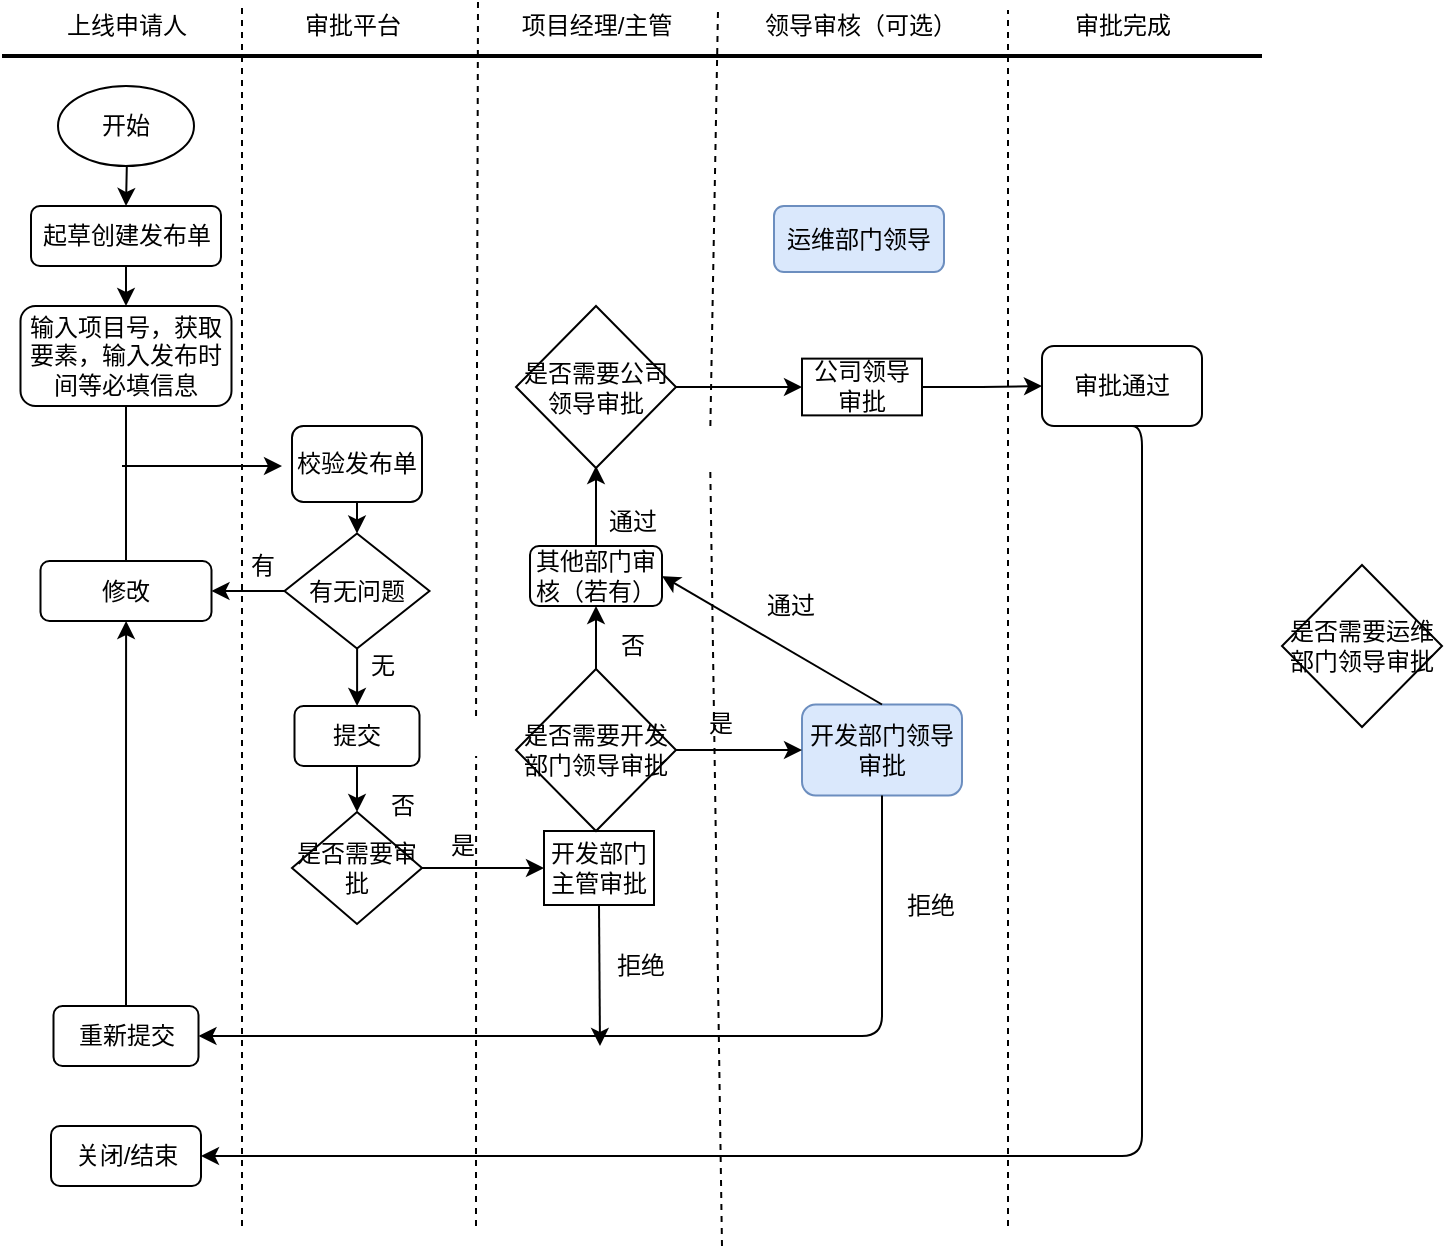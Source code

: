 <mxfile version="15.5.2" type="github">
  <diagram id="wOEtmpE22JPiZsjKgkxO" name="Page-1">
    <mxGraphModel dx="782" dy="352" grid="1" gridSize="10" guides="1" tooltips="1" connect="1" arrows="1" fold="1" page="1" pageScale="1" pageWidth="827" pageHeight="1169" math="0" shadow="0">
      <root>
        <mxCell id="0" />
        <mxCell id="1" parent="0" />
        <mxCell id="U-x_nso1w-7MmtHxoD05-55" value="" style="line;strokeWidth=2;html=1;" parent="1" vertex="1">
          <mxGeometry x="40" y="420" width="630" height="10" as="geometry" />
        </mxCell>
        <mxCell id="U-x_nso1w-7MmtHxoD05-60" value="上线申请人" style="text;html=1;align=center;verticalAlign=middle;resizable=0;points=[];autosize=1;strokeColor=none;" parent="1" vertex="1">
          <mxGeometry x="62" y="400" width="80" height="20" as="geometry" />
        </mxCell>
        <mxCell id="U-x_nso1w-7MmtHxoD05-61" value="项目经理/主管" style="text;html=1;align=center;verticalAlign=middle;resizable=0;points=[];autosize=1;strokeColor=none;" parent="1" vertex="1">
          <mxGeometry x="292" y="400" width="90" height="20" as="geometry" />
        </mxCell>
        <mxCell id="U-x_nso1w-7MmtHxoD05-62" value="领导审核（可选）" style="text;html=1;align=center;verticalAlign=middle;resizable=0;points=[];autosize=1;strokeColor=none;" parent="1" vertex="1">
          <mxGeometry x="413.5" y="400" width="110" height="20" as="geometry" />
        </mxCell>
        <mxCell id="U-x_nso1w-7MmtHxoD05-63" value="审批完成" style="text;html=1;align=center;verticalAlign=middle;resizable=0;points=[];autosize=1;strokeColor=none;" parent="1" vertex="1">
          <mxGeometry x="570" y="400" width="60" height="20" as="geometry" />
        </mxCell>
        <mxCell id="U-x_nso1w-7MmtHxoD05-68" style="edgeStyle=orthogonalEdgeStyle;rounded=0;orthogonalLoop=1;jettySize=auto;html=1;exitX=0.5;exitY=1;exitDx=0;exitDy=0;entryX=0.5;entryY=0;entryDx=0;entryDy=0;" parent="1" target="U-x_nso1w-7MmtHxoD05-65" edge="1">
          <mxGeometry relative="1" as="geometry">
            <mxPoint x="102" y="450" as="sourcePoint" />
          </mxGeometry>
        </mxCell>
        <mxCell id="U-x_nso1w-7MmtHxoD05-64" value="开始" style="ellipse;whiteSpace=wrap;html=1;" parent="1" vertex="1">
          <mxGeometry x="68" y="440" width="68" height="40" as="geometry" />
        </mxCell>
        <mxCell id="U-x_nso1w-7MmtHxoD05-69" value="" style="edgeStyle=orthogonalEdgeStyle;rounded=0;orthogonalLoop=1;jettySize=auto;html=1;" parent="1" source="U-x_nso1w-7MmtHxoD05-65" target="U-x_nso1w-7MmtHxoD05-67" edge="1">
          <mxGeometry relative="1" as="geometry" />
        </mxCell>
        <mxCell id="U-x_nso1w-7MmtHxoD05-65" value="起草创建发布单" style="rounded=1;whiteSpace=wrap;html=1;" parent="1" vertex="1">
          <mxGeometry x="54.5" y="500" width="95" height="30" as="geometry" />
        </mxCell>
        <mxCell id="U-x_nso1w-7MmtHxoD05-67" value="输入项目号，获取要素，输入发布时间等必填信息" style="rounded=1;whiteSpace=wrap;html=1;" parent="1" vertex="1">
          <mxGeometry x="49.25" y="550" width="105.5" height="50" as="geometry" />
        </mxCell>
        <mxCell id="U-x_nso1w-7MmtHxoD05-72" value="修改" style="rounded=1;whiteSpace=wrap;html=1;" parent="1" vertex="1">
          <mxGeometry x="59.25" y="677.5" width="85.5" height="30" as="geometry" />
        </mxCell>
        <mxCell id="U-x_nso1w-7MmtHxoD05-75" value="" style="edgeStyle=orthogonalEdgeStyle;rounded=0;orthogonalLoop=1;jettySize=auto;html=1;exitX=0.5;exitY=0;exitDx=0;exitDy=0;" parent="1" source="HqEoBKaH_x2RzY1JDvCR-24" target="U-x_nso1w-7MmtHxoD05-72" edge="1">
          <mxGeometry relative="1" as="geometry">
            <mxPoint x="102" y="800" as="sourcePoint" />
          </mxGeometry>
        </mxCell>
        <mxCell id="U-x_nso1w-7MmtHxoD05-90" value="开发部门领导审批" style="rounded=1;whiteSpace=wrap;html=1;fillColor=#dae8fc;strokeColor=#6c8ebf;" parent="1" vertex="1">
          <mxGeometry x="440" y="749.25" width="80" height="45.5" as="geometry" />
        </mxCell>
        <mxCell id="U-x_nso1w-7MmtHxoD05-105" value="审批通过" style="rounded=1;whiteSpace=wrap;html=1;" parent="1" vertex="1">
          <mxGeometry x="560" y="570" width="80" height="40" as="geometry" />
        </mxCell>
        <mxCell id="U-x_nso1w-7MmtHxoD05-108" value="关闭/结束" style="rounded=1;whiteSpace=wrap;html=1;" parent="1" vertex="1">
          <mxGeometry x="64.5" y="960" width="75" height="30" as="geometry" />
        </mxCell>
        <mxCell id="HqEoBKaH_x2RzY1JDvCR-3" value="审批平台" style="text;html=1;align=center;verticalAlign=middle;resizable=0;points=[];autosize=1;strokeColor=none;" parent="1" vertex="1">
          <mxGeometry x="185" y="400" width="60" height="20" as="geometry" />
        </mxCell>
        <mxCell id="HqEoBKaH_x2RzY1JDvCR-4" value="" style="endArrow=none;html=1;exitX=0.5;exitY=0;exitDx=0;exitDy=0;entryX=0.5;entryY=1;entryDx=0;entryDy=0;" parent="1" source="U-x_nso1w-7MmtHxoD05-72" target="U-x_nso1w-7MmtHxoD05-67" edge="1">
          <mxGeometry width="50" height="50" relative="1" as="geometry">
            <mxPoint x="210" y="700" as="sourcePoint" />
            <mxPoint x="260" y="650" as="targetPoint" />
          </mxGeometry>
        </mxCell>
        <mxCell id="HqEoBKaH_x2RzY1JDvCR-5" value="" style="endArrow=classic;html=1;" parent="1" edge="1">
          <mxGeometry width="50" height="50" relative="1" as="geometry">
            <mxPoint x="100" y="630" as="sourcePoint" />
            <mxPoint x="180" y="630" as="targetPoint" />
          </mxGeometry>
        </mxCell>
        <mxCell id="HqEoBKaH_x2RzY1JDvCR-6" value="校验发布单" style="rounded=1;whiteSpace=wrap;html=1;" parent="1" vertex="1">
          <mxGeometry x="185" y="610" width="65" height="38" as="geometry" />
        </mxCell>
        <mxCell id="HqEoBKaH_x2RzY1JDvCR-9" value="" style="edgeStyle=orthogonalEdgeStyle;rounded=0;orthogonalLoop=1;jettySize=auto;html=1;" parent="1" source="HqEoBKaH_x2RzY1JDvCR-7" target="U-x_nso1w-7MmtHxoD05-72" edge="1">
          <mxGeometry relative="1" as="geometry" />
        </mxCell>
        <mxCell id="HqEoBKaH_x2RzY1JDvCR-14" value="" style="edgeStyle=orthogonalEdgeStyle;rounded=0;orthogonalLoop=1;jettySize=auto;html=1;" parent="1" source="HqEoBKaH_x2RzY1JDvCR-7" target="HqEoBKaH_x2RzY1JDvCR-8" edge="1">
          <mxGeometry relative="1" as="geometry" />
        </mxCell>
        <mxCell id="HqEoBKaH_x2RzY1JDvCR-7" value="有无问题" style="rhombus;whiteSpace=wrap;html=1;" parent="1" vertex="1">
          <mxGeometry x="181.25" y="663.75" width="72.5" height="57.5" as="geometry" />
        </mxCell>
        <mxCell id="HqEoBKaH_x2RzY1JDvCR-8" value="提交" style="rounded=1;whiteSpace=wrap;html=1;" parent="1" vertex="1">
          <mxGeometry x="186.25" y="750" width="62.5" height="30" as="geometry" />
        </mxCell>
        <mxCell id="HqEoBKaH_x2RzY1JDvCR-10" value="有" style="text;html=1;align=center;verticalAlign=middle;resizable=0;points=[];autosize=1;strokeColor=none;" parent="1" vertex="1">
          <mxGeometry x="155" y="670" width="30" height="20" as="geometry" />
        </mxCell>
        <mxCell id="HqEoBKaH_x2RzY1JDvCR-15" value="无" style="text;html=1;align=center;verticalAlign=middle;resizable=0;points=[];autosize=1;strokeColor=none;" parent="1" vertex="1">
          <mxGeometry x="215" y="720" width="30" height="20" as="geometry" />
        </mxCell>
        <mxCell id="HqEoBKaH_x2RzY1JDvCR-16" value="" style="endArrow=classic;html=1;exitX=0.5;exitY=1;exitDx=0;exitDy=0;entryX=0.5;entryY=0;entryDx=0;entryDy=0;" parent="1" source="HqEoBKaH_x2RzY1JDvCR-6" target="HqEoBKaH_x2RzY1JDvCR-7" edge="1">
          <mxGeometry width="50" height="50" relative="1" as="geometry">
            <mxPoint x="300" y="690" as="sourcePoint" />
            <mxPoint x="350" y="640" as="targetPoint" />
          </mxGeometry>
        </mxCell>
        <mxCell id="HqEoBKaH_x2RzY1JDvCR-24" value="重新提交" style="rounded=1;whiteSpace=wrap;html=1;" parent="1" vertex="1">
          <mxGeometry x="65.75" y="900" width="72.5" height="30" as="geometry" />
        </mxCell>
        <mxCell id="HqEoBKaH_x2RzY1JDvCR-35" value="" style="endArrow=none;dashed=1;html=1;" parent="1" edge="1">
          <mxGeometry width="50" height="50" relative="1" as="geometry">
            <mxPoint x="160" y="1010" as="sourcePoint" />
            <mxPoint x="160" y="400" as="targetPoint" />
          </mxGeometry>
        </mxCell>
        <mxCell id="HqEoBKaH_x2RzY1JDvCR-36" value="" style="endArrow=none;dashed=1;html=1;startArrow=none;" parent="1" edge="1">
          <mxGeometry width="50" height="50" relative="1" as="geometry">
            <mxPoint x="277.027" y="755" as="sourcePoint" />
            <mxPoint x="278" y="398" as="targetPoint" />
          </mxGeometry>
        </mxCell>
        <mxCell id="HqEoBKaH_x2RzY1JDvCR-37" value="" style="endArrow=none;dashed=1;html=1;startArrow=none;" parent="1" edge="1">
          <mxGeometry width="50" height="50" relative="1" as="geometry">
            <mxPoint x="394.183" y="610" as="sourcePoint" />
            <mxPoint x="398" y="402" as="targetPoint" />
          </mxGeometry>
        </mxCell>
        <mxCell id="HqEoBKaH_x2RzY1JDvCR-38" value="" style="endArrow=none;dashed=1;html=1;" parent="1" edge="1">
          <mxGeometry width="50" height="50" relative="1" as="geometry">
            <mxPoint x="543" y="1010" as="sourcePoint" />
            <mxPoint x="543" y="402" as="targetPoint" />
          </mxGeometry>
        </mxCell>
        <mxCell id="jdWf3Xg9EVknnD4Y-a3p-13" value="" style="edgeStyle=segmentEdgeStyle;endArrow=classic;html=1;exitX=0.5;exitY=1;exitDx=0;exitDy=0;entryX=1;entryY=0.5;entryDx=0;entryDy=0;" parent="1" source="U-x_nso1w-7MmtHxoD05-105" target="U-x_nso1w-7MmtHxoD05-108" edge="1">
          <mxGeometry width="50" height="50" relative="1" as="geometry">
            <mxPoint x="380" y="780" as="sourcePoint" />
            <mxPoint x="430" y="730" as="targetPoint" />
            <Array as="points">
              <mxPoint x="610" y="975" />
            </Array>
          </mxGeometry>
        </mxCell>
        <mxCell id="omOSldG2wk0KL-9rxv3P-10" value="运维部门领导" style="rounded=1;whiteSpace=wrap;html=1;fillColor=#dae8fc;strokeColor=#6c8ebf;" parent="1" vertex="1">
          <mxGeometry x="426" y="500" width="85" height="33" as="geometry" />
        </mxCell>
        <mxCell id="47lcdX43vBICWAATaFy0-12" value="" style="endArrow=none;dashed=1;html=1;" parent="1" edge="1">
          <mxGeometry width="50" height="50" relative="1" as="geometry">
            <mxPoint x="400" y="1020" as="sourcePoint" />
            <mxPoint x="394.117" y="630" as="targetPoint" />
          </mxGeometry>
        </mxCell>
        <mxCell id="lKxw1OSJafKUPkhoPLEP-4" value="" style="endArrow=none;dashed=1;html=1;" parent="1" edge="1">
          <mxGeometry width="50" height="50" relative="1" as="geometry">
            <mxPoint x="277" y="1010" as="sourcePoint" />
            <mxPoint x="277.052" y="775" as="targetPoint" />
          </mxGeometry>
        </mxCell>
        <mxCell id="iS8L4bPXQPco_U9SO91Z-4" value="" style="edgeStyle=orthogonalEdgeStyle;rounded=0;orthogonalLoop=1;jettySize=auto;html=1;" parent="1" source="iS8L4bPXQPco_U9SO91Z-1" target="iS8L4bPXQPco_U9SO91Z-3" edge="1">
          <mxGeometry relative="1" as="geometry" />
        </mxCell>
        <mxCell id="iS8L4bPXQPco_U9SO91Z-1" value="是否需要审批" style="rhombus;whiteSpace=wrap;html=1;" parent="1" vertex="1">
          <mxGeometry x="185" y="803" width="65" height="56" as="geometry" />
        </mxCell>
        <mxCell id="iS8L4bPXQPco_U9SO91Z-3" value="开发部门主管审批" style="whiteSpace=wrap;html=1;" parent="1" vertex="1">
          <mxGeometry x="311" y="812.5" width="55" height="37" as="geometry" />
        </mxCell>
        <mxCell id="iS8L4bPXQPco_U9SO91Z-40" value="" style="edgeStyle=orthogonalEdgeStyle;rounded=0;orthogonalLoop=1;jettySize=auto;html=1;" parent="1" source="iS8L4bPXQPco_U9SO91Z-5" target="iS8L4bPXQPco_U9SO91Z-39" edge="1">
          <mxGeometry relative="1" as="geometry" />
        </mxCell>
        <mxCell id="iS8L4bPXQPco_U9SO91Z-44" value="" style="edgeStyle=orthogonalEdgeStyle;rounded=0;orthogonalLoop=1;jettySize=auto;html=1;" parent="1" source="iS8L4bPXQPco_U9SO91Z-5" target="U-x_nso1w-7MmtHxoD05-90" edge="1">
          <mxGeometry relative="1" as="geometry" />
        </mxCell>
        <mxCell id="iS8L4bPXQPco_U9SO91Z-5" value="是否需要开发部门领导审批" style="rhombus;whiteSpace=wrap;html=1;" parent="1" vertex="1">
          <mxGeometry x="297" y="731.5" width="80" height="81" as="geometry" />
        </mxCell>
        <mxCell id="iS8L4bPXQPco_U9SO91Z-7" value="是" style="text;html=1;align=center;verticalAlign=middle;resizable=0;points=[];autosize=1;strokeColor=none;" parent="1" vertex="1">
          <mxGeometry x="255" y="810" width="30" height="20" as="geometry" />
        </mxCell>
        <mxCell id="iS8L4bPXQPco_U9SO91Z-22" value="是否需要运维部门领导审批" style="rhombus;whiteSpace=wrap;html=1;" parent="1" vertex="1">
          <mxGeometry x="680" y="679.5" width="80" height="81" as="geometry" />
        </mxCell>
        <mxCell id="iS8L4bPXQPco_U9SO91Z-42" value="" style="edgeStyle=orthogonalEdgeStyle;rounded=0;orthogonalLoop=1;jettySize=auto;html=1;" parent="1" source="iS8L4bPXQPco_U9SO91Z-39" edge="1">
          <mxGeometry relative="1" as="geometry">
            <mxPoint x="337" y="630" as="targetPoint" />
          </mxGeometry>
        </mxCell>
        <mxCell id="iS8L4bPXQPco_U9SO91Z-39" value="其他部门审核（若有）" style="rounded=1;whiteSpace=wrap;html=1;" parent="1" vertex="1">
          <mxGeometry x="304" y="670" width="66" height="30" as="geometry" />
        </mxCell>
        <mxCell id="iS8L4bPXQPco_U9SO91Z-43" value="通过" style="text;html=1;align=center;verticalAlign=middle;resizable=0;points=[];autosize=1;strokeColor=none;" parent="1" vertex="1">
          <mxGeometry x="335" y="648" width="40" height="20" as="geometry" />
        </mxCell>
        <mxCell id="iS8L4bPXQPco_U9SO91Z-45" value="是" style="text;html=1;align=center;verticalAlign=middle;resizable=0;points=[];autosize=1;strokeColor=none;" parent="1" vertex="1">
          <mxGeometry x="384" y="749.25" width="30" height="20" as="geometry" />
        </mxCell>
        <mxCell id="iS8L4bPXQPco_U9SO91Z-47" value="" style="endArrow=classic;html=1;exitX=0.5;exitY=0;exitDx=0;exitDy=0;entryX=1;entryY=0.5;entryDx=0;entryDy=0;" parent="1" source="U-x_nso1w-7MmtHxoD05-90" edge="1" target="iS8L4bPXQPco_U9SO91Z-39">
          <mxGeometry width="50" height="50" relative="1" as="geometry">
            <mxPoint x="380" y="650" as="sourcePoint" />
            <mxPoint x="370" y="670" as="targetPoint" />
          </mxGeometry>
        </mxCell>
        <mxCell id="iS8L4bPXQPco_U9SO91Z-48" value="否" style="text;html=1;align=center;verticalAlign=middle;resizable=0;points=[];autosize=1;strokeColor=none;" parent="1" vertex="1">
          <mxGeometry x="340" y="710" width="30" height="20" as="geometry" />
        </mxCell>
        <mxCell id="iS8L4bPXQPco_U9SO91Z-55" value="拒绝" style="text;html=1;align=center;verticalAlign=middle;resizable=0;points=[];autosize=1;strokeColor=none;" parent="1" vertex="1">
          <mxGeometry x="338.5" y="870" width="40" height="20" as="geometry" />
        </mxCell>
        <mxCell id="iS8L4bPXQPco_U9SO91Z-56" value="通过" style="text;html=1;align=center;verticalAlign=middle;resizable=0;points=[];autosize=1;strokeColor=none;" parent="1" vertex="1">
          <mxGeometry x="414" y="690" width="40" height="20" as="geometry" />
        </mxCell>
        <mxCell id="iS8L4bPXQPco_U9SO91Z-57" value="" style="endArrow=classic;html=1;exitX=0.5;exitY=1;exitDx=0;exitDy=0;entryX=1;entryY=0.5;entryDx=0;entryDy=0;" parent="1" source="U-x_nso1w-7MmtHxoD05-90" target="HqEoBKaH_x2RzY1JDvCR-24" edge="1">
          <mxGeometry width="50" height="50" relative="1" as="geometry">
            <mxPoint x="380" y="800" as="sourcePoint" />
            <mxPoint x="340" y="920" as="targetPoint" />
            <Array as="points">
              <mxPoint x="480" y="915" />
            </Array>
          </mxGeometry>
        </mxCell>
        <mxCell id="iS8L4bPXQPco_U9SO91Z-59" value="拒绝" style="text;html=1;align=center;verticalAlign=middle;resizable=0;points=[];autosize=1;strokeColor=none;" parent="1" vertex="1">
          <mxGeometry x="483.5" y="840" width="40" height="20" as="geometry" />
        </mxCell>
        <mxCell id="iS8L4bPXQPco_U9SO91Z-60" value="" style="endArrow=classic;html=1;exitX=0.5;exitY=1;exitDx=0;exitDy=0;" parent="1" source="iS8L4bPXQPco_U9SO91Z-3" edge="1">
          <mxGeometry width="50" height="50" relative="1" as="geometry">
            <mxPoint x="380" y="800" as="sourcePoint" />
            <mxPoint x="339" y="920" as="targetPoint" />
          </mxGeometry>
        </mxCell>
        <mxCell id="iS8L4bPXQPco_U9SO91Z-62" value="" style="endArrow=classic;html=1;exitX=0.5;exitY=1;exitDx=0;exitDy=0;entryX=0.5;entryY=0;entryDx=0;entryDy=0;" parent="1" source="HqEoBKaH_x2RzY1JDvCR-8" target="iS8L4bPXQPco_U9SO91Z-1" edge="1">
          <mxGeometry width="50" height="50" relative="1" as="geometry">
            <mxPoint x="380" y="800" as="sourcePoint" />
            <mxPoint x="430" y="750" as="targetPoint" />
          </mxGeometry>
        </mxCell>
        <mxCell id="lN6w-MevdSmq24ICZaeu-2" value="否" style="text;html=1;align=center;verticalAlign=middle;resizable=0;points=[];autosize=1;strokeColor=none;fillColor=none;" vertex="1" parent="1">
          <mxGeometry x="225" y="790" width="30" height="20" as="geometry" />
        </mxCell>
        <mxCell id="lN6w-MevdSmq24ICZaeu-7" value="" style="edgeStyle=orthogonalEdgeStyle;rounded=0;orthogonalLoop=1;jettySize=auto;html=1;" edge="1" parent="1" source="lN6w-MevdSmq24ICZaeu-4" target="lN6w-MevdSmq24ICZaeu-6">
          <mxGeometry relative="1" as="geometry" />
        </mxCell>
        <mxCell id="lN6w-MevdSmq24ICZaeu-4" value="是否需要公司领导审批" style="rhombus;whiteSpace=wrap;html=1;" vertex="1" parent="1">
          <mxGeometry x="297" y="550" width="80" height="81" as="geometry" />
        </mxCell>
        <mxCell id="lN6w-MevdSmq24ICZaeu-8" value="" style="edgeStyle=orthogonalEdgeStyle;rounded=0;orthogonalLoop=1;jettySize=auto;html=1;entryX=0;entryY=0.5;entryDx=0;entryDy=0;" edge="1" parent="1" source="lN6w-MevdSmq24ICZaeu-6" target="U-x_nso1w-7MmtHxoD05-105">
          <mxGeometry relative="1" as="geometry">
            <mxPoint x="570" y="595" as="targetPoint" />
          </mxGeometry>
        </mxCell>
        <mxCell id="lN6w-MevdSmq24ICZaeu-6" value="公司领导审批" style="whiteSpace=wrap;html=1;" vertex="1" parent="1">
          <mxGeometry x="440" y="576.31" width="60" height="28.38" as="geometry" />
        </mxCell>
      </root>
    </mxGraphModel>
  </diagram>
</mxfile>
